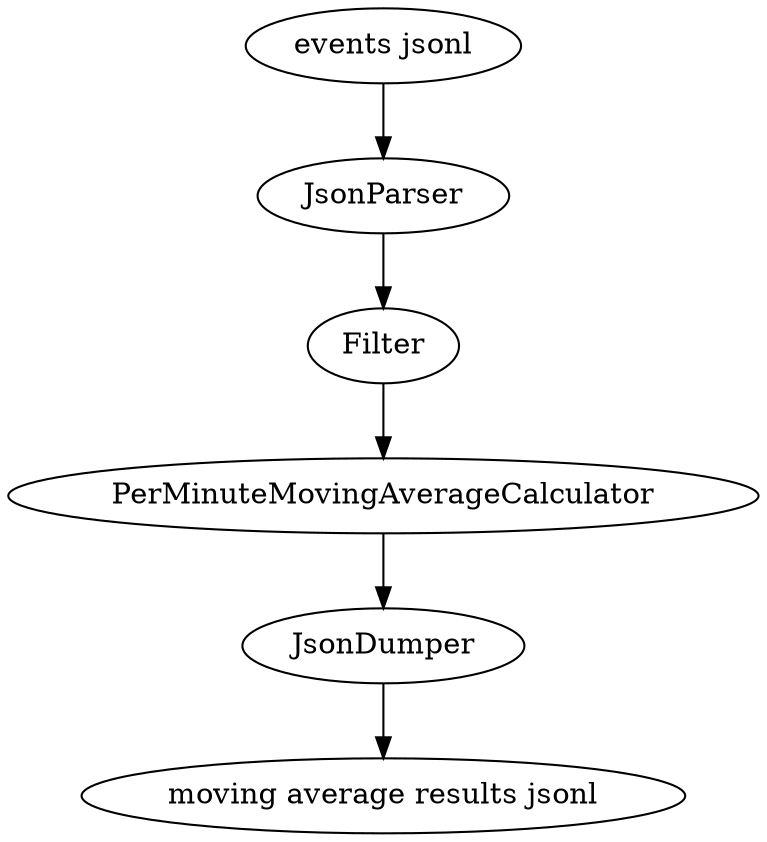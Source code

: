 digraph "classes" {
charset="utf-8"
rankdir=TB

"events jsonl" -> "JsonParser"
"JsonParser" -> "Filter"
"Filter" -> "PerMinuteMovingAverageCalculator"
"PerMinuteMovingAverageCalculator" -> "JsonDumper"
"JsonDumper" -> "moving average results jsonl"
}
